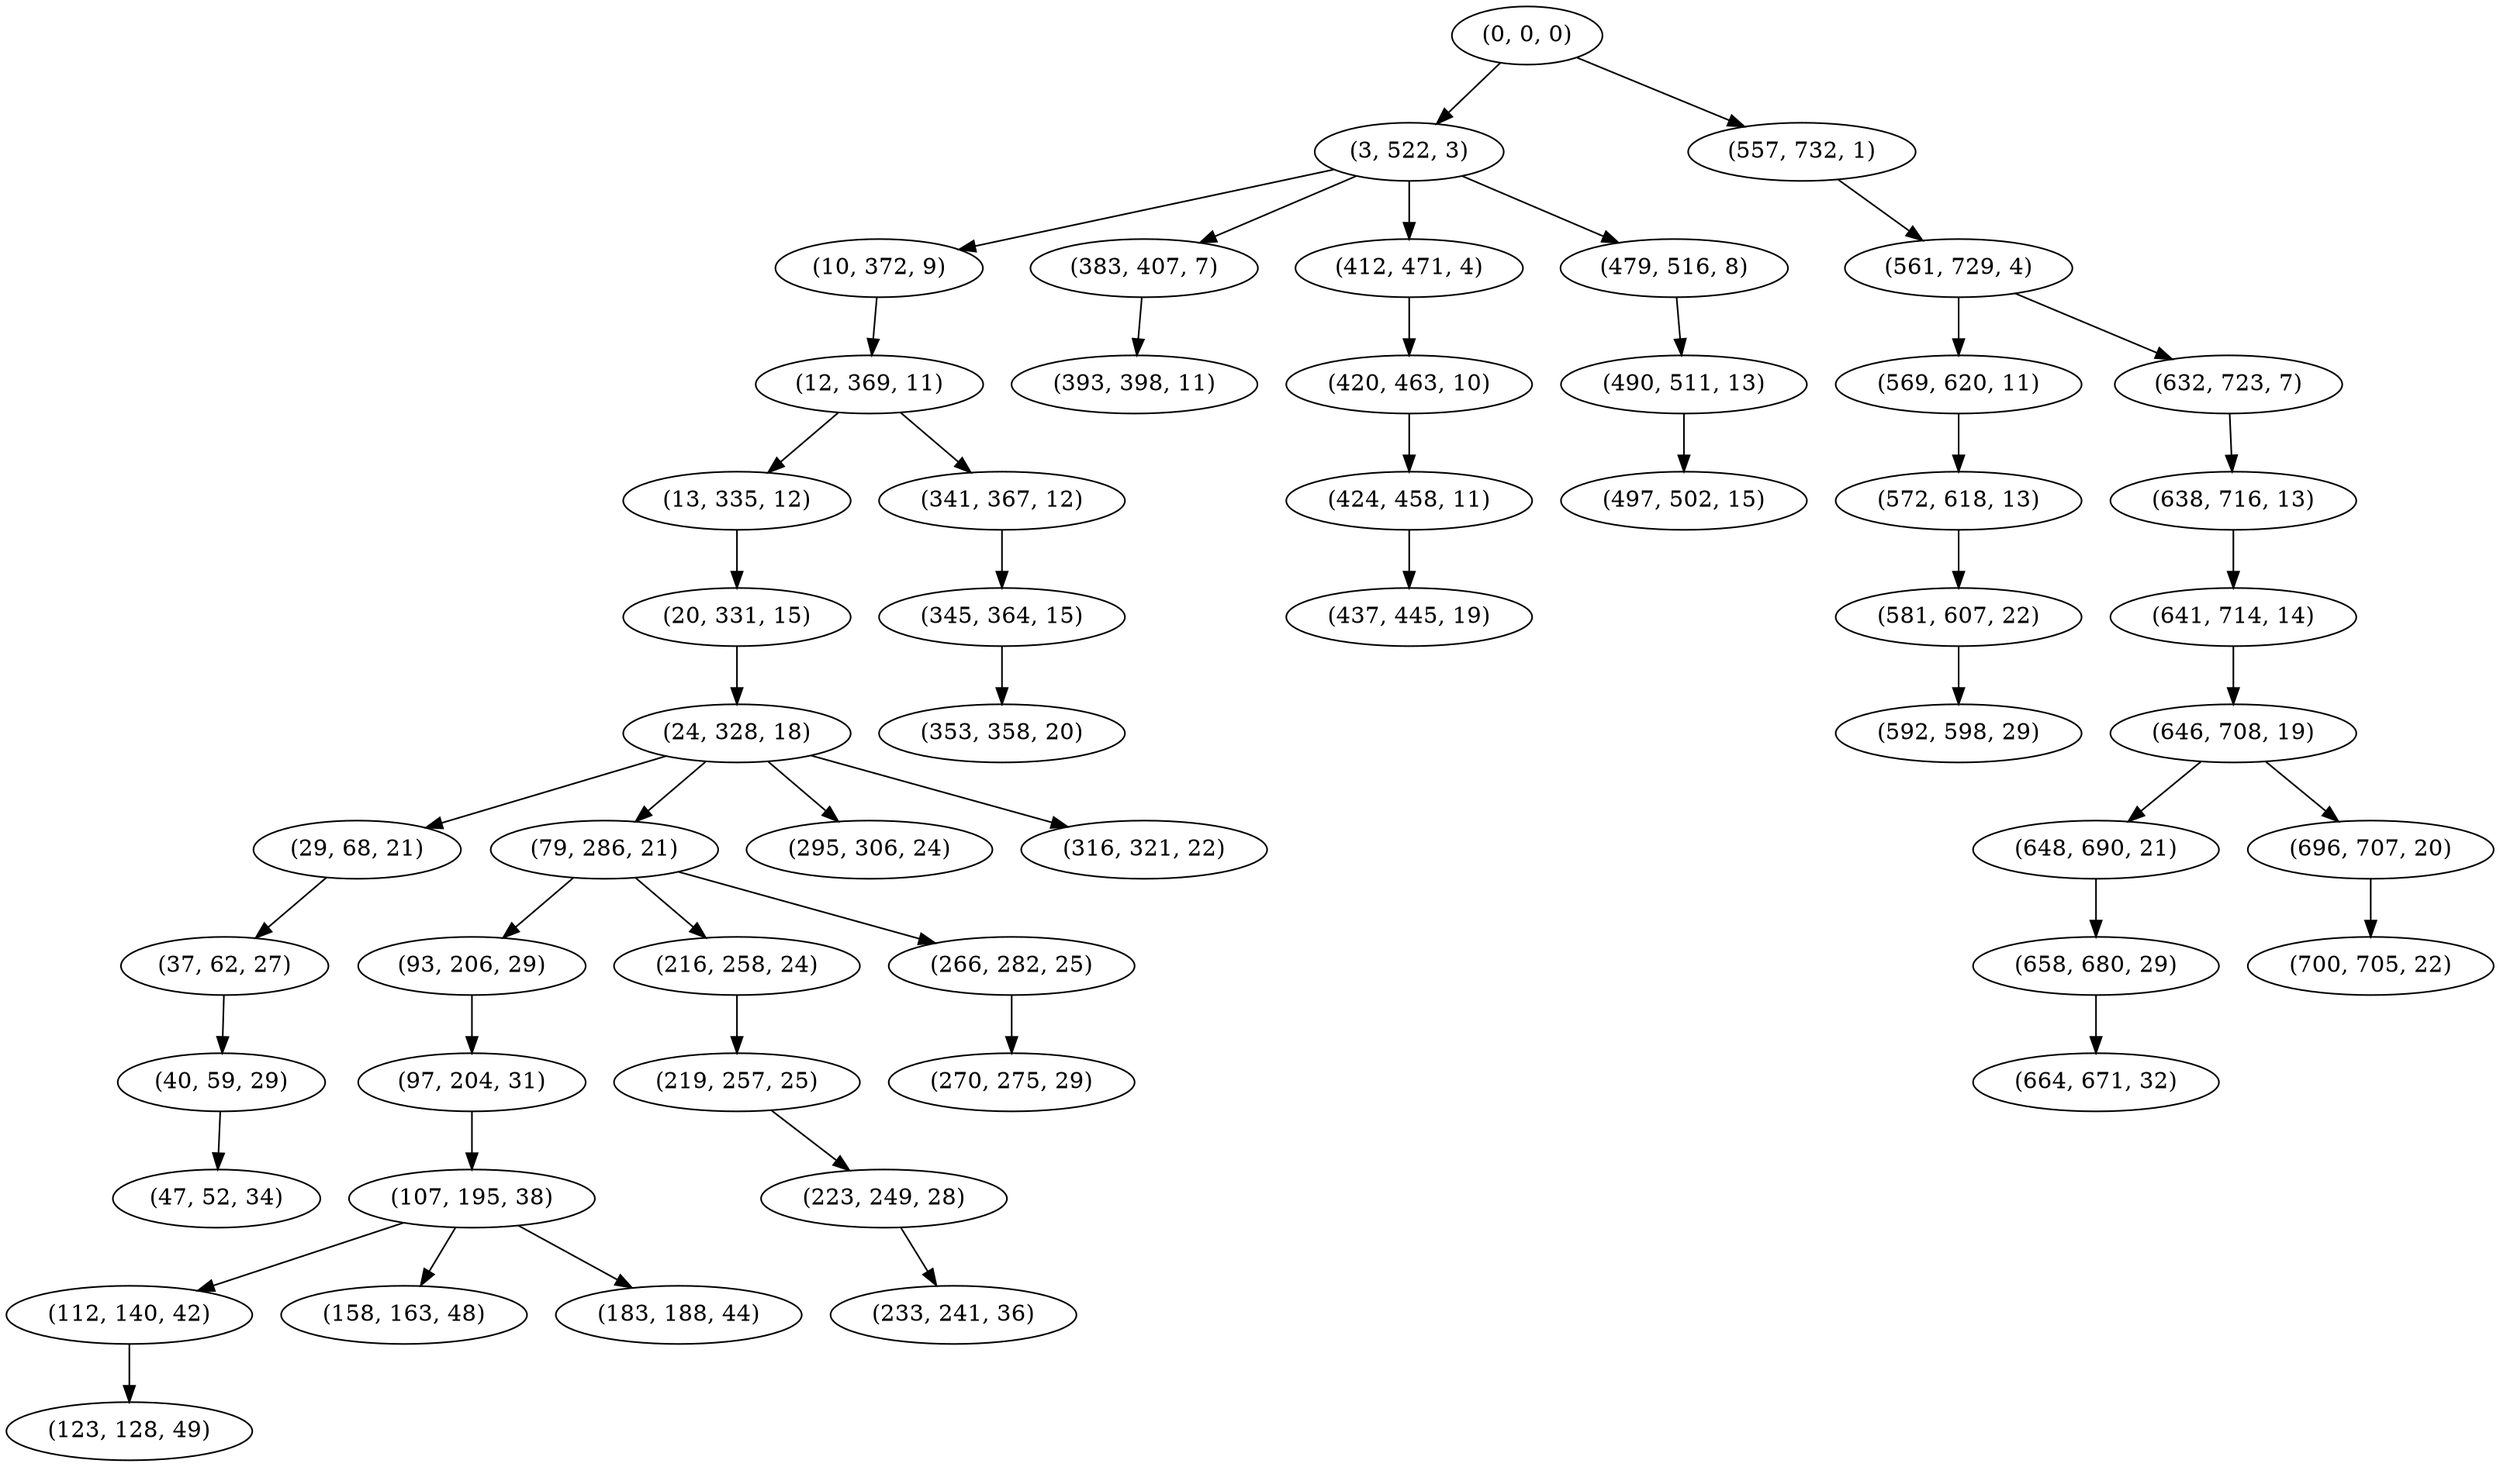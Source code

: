 digraph tree {
    "(0, 0, 0)";
    "(3, 522, 3)";
    "(10, 372, 9)";
    "(12, 369, 11)";
    "(13, 335, 12)";
    "(20, 331, 15)";
    "(24, 328, 18)";
    "(29, 68, 21)";
    "(37, 62, 27)";
    "(40, 59, 29)";
    "(47, 52, 34)";
    "(79, 286, 21)";
    "(93, 206, 29)";
    "(97, 204, 31)";
    "(107, 195, 38)";
    "(112, 140, 42)";
    "(123, 128, 49)";
    "(158, 163, 48)";
    "(183, 188, 44)";
    "(216, 258, 24)";
    "(219, 257, 25)";
    "(223, 249, 28)";
    "(233, 241, 36)";
    "(266, 282, 25)";
    "(270, 275, 29)";
    "(295, 306, 24)";
    "(316, 321, 22)";
    "(341, 367, 12)";
    "(345, 364, 15)";
    "(353, 358, 20)";
    "(383, 407, 7)";
    "(393, 398, 11)";
    "(412, 471, 4)";
    "(420, 463, 10)";
    "(424, 458, 11)";
    "(437, 445, 19)";
    "(479, 516, 8)";
    "(490, 511, 13)";
    "(497, 502, 15)";
    "(557, 732, 1)";
    "(561, 729, 4)";
    "(569, 620, 11)";
    "(572, 618, 13)";
    "(581, 607, 22)";
    "(592, 598, 29)";
    "(632, 723, 7)";
    "(638, 716, 13)";
    "(641, 714, 14)";
    "(646, 708, 19)";
    "(648, 690, 21)";
    "(658, 680, 29)";
    "(664, 671, 32)";
    "(696, 707, 20)";
    "(700, 705, 22)";
    "(0, 0, 0)" -> "(3, 522, 3)";
    "(0, 0, 0)" -> "(557, 732, 1)";
    "(3, 522, 3)" -> "(10, 372, 9)";
    "(3, 522, 3)" -> "(383, 407, 7)";
    "(3, 522, 3)" -> "(412, 471, 4)";
    "(3, 522, 3)" -> "(479, 516, 8)";
    "(10, 372, 9)" -> "(12, 369, 11)";
    "(12, 369, 11)" -> "(13, 335, 12)";
    "(12, 369, 11)" -> "(341, 367, 12)";
    "(13, 335, 12)" -> "(20, 331, 15)";
    "(20, 331, 15)" -> "(24, 328, 18)";
    "(24, 328, 18)" -> "(29, 68, 21)";
    "(24, 328, 18)" -> "(79, 286, 21)";
    "(24, 328, 18)" -> "(295, 306, 24)";
    "(24, 328, 18)" -> "(316, 321, 22)";
    "(29, 68, 21)" -> "(37, 62, 27)";
    "(37, 62, 27)" -> "(40, 59, 29)";
    "(40, 59, 29)" -> "(47, 52, 34)";
    "(79, 286, 21)" -> "(93, 206, 29)";
    "(79, 286, 21)" -> "(216, 258, 24)";
    "(79, 286, 21)" -> "(266, 282, 25)";
    "(93, 206, 29)" -> "(97, 204, 31)";
    "(97, 204, 31)" -> "(107, 195, 38)";
    "(107, 195, 38)" -> "(112, 140, 42)";
    "(107, 195, 38)" -> "(158, 163, 48)";
    "(107, 195, 38)" -> "(183, 188, 44)";
    "(112, 140, 42)" -> "(123, 128, 49)";
    "(216, 258, 24)" -> "(219, 257, 25)";
    "(219, 257, 25)" -> "(223, 249, 28)";
    "(223, 249, 28)" -> "(233, 241, 36)";
    "(266, 282, 25)" -> "(270, 275, 29)";
    "(341, 367, 12)" -> "(345, 364, 15)";
    "(345, 364, 15)" -> "(353, 358, 20)";
    "(383, 407, 7)" -> "(393, 398, 11)";
    "(412, 471, 4)" -> "(420, 463, 10)";
    "(420, 463, 10)" -> "(424, 458, 11)";
    "(424, 458, 11)" -> "(437, 445, 19)";
    "(479, 516, 8)" -> "(490, 511, 13)";
    "(490, 511, 13)" -> "(497, 502, 15)";
    "(557, 732, 1)" -> "(561, 729, 4)";
    "(561, 729, 4)" -> "(569, 620, 11)";
    "(561, 729, 4)" -> "(632, 723, 7)";
    "(569, 620, 11)" -> "(572, 618, 13)";
    "(572, 618, 13)" -> "(581, 607, 22)";
    "(581, 607, 22)" -> "(592, 598, 29)";
    "(632, 723, 7)" -> "(638, 716, 13)";
    "(638, 716, 13)" -> "(641, 714, 14)";
    "(641, 714, 14)" -> "(646, 708, 19)";
    "(646, 708, 19)" -> "(648, 690, 21)";
    "(646, 708, 19)" -> "(696, 707, 20)";
    "(648, 690, 21)" -> "(658, 680, 29)";
    "(658, 680, 29)" -> "(664, 671, 32)";
    "(696, 707, 20)" -> "(700, 705, 22)";
}
